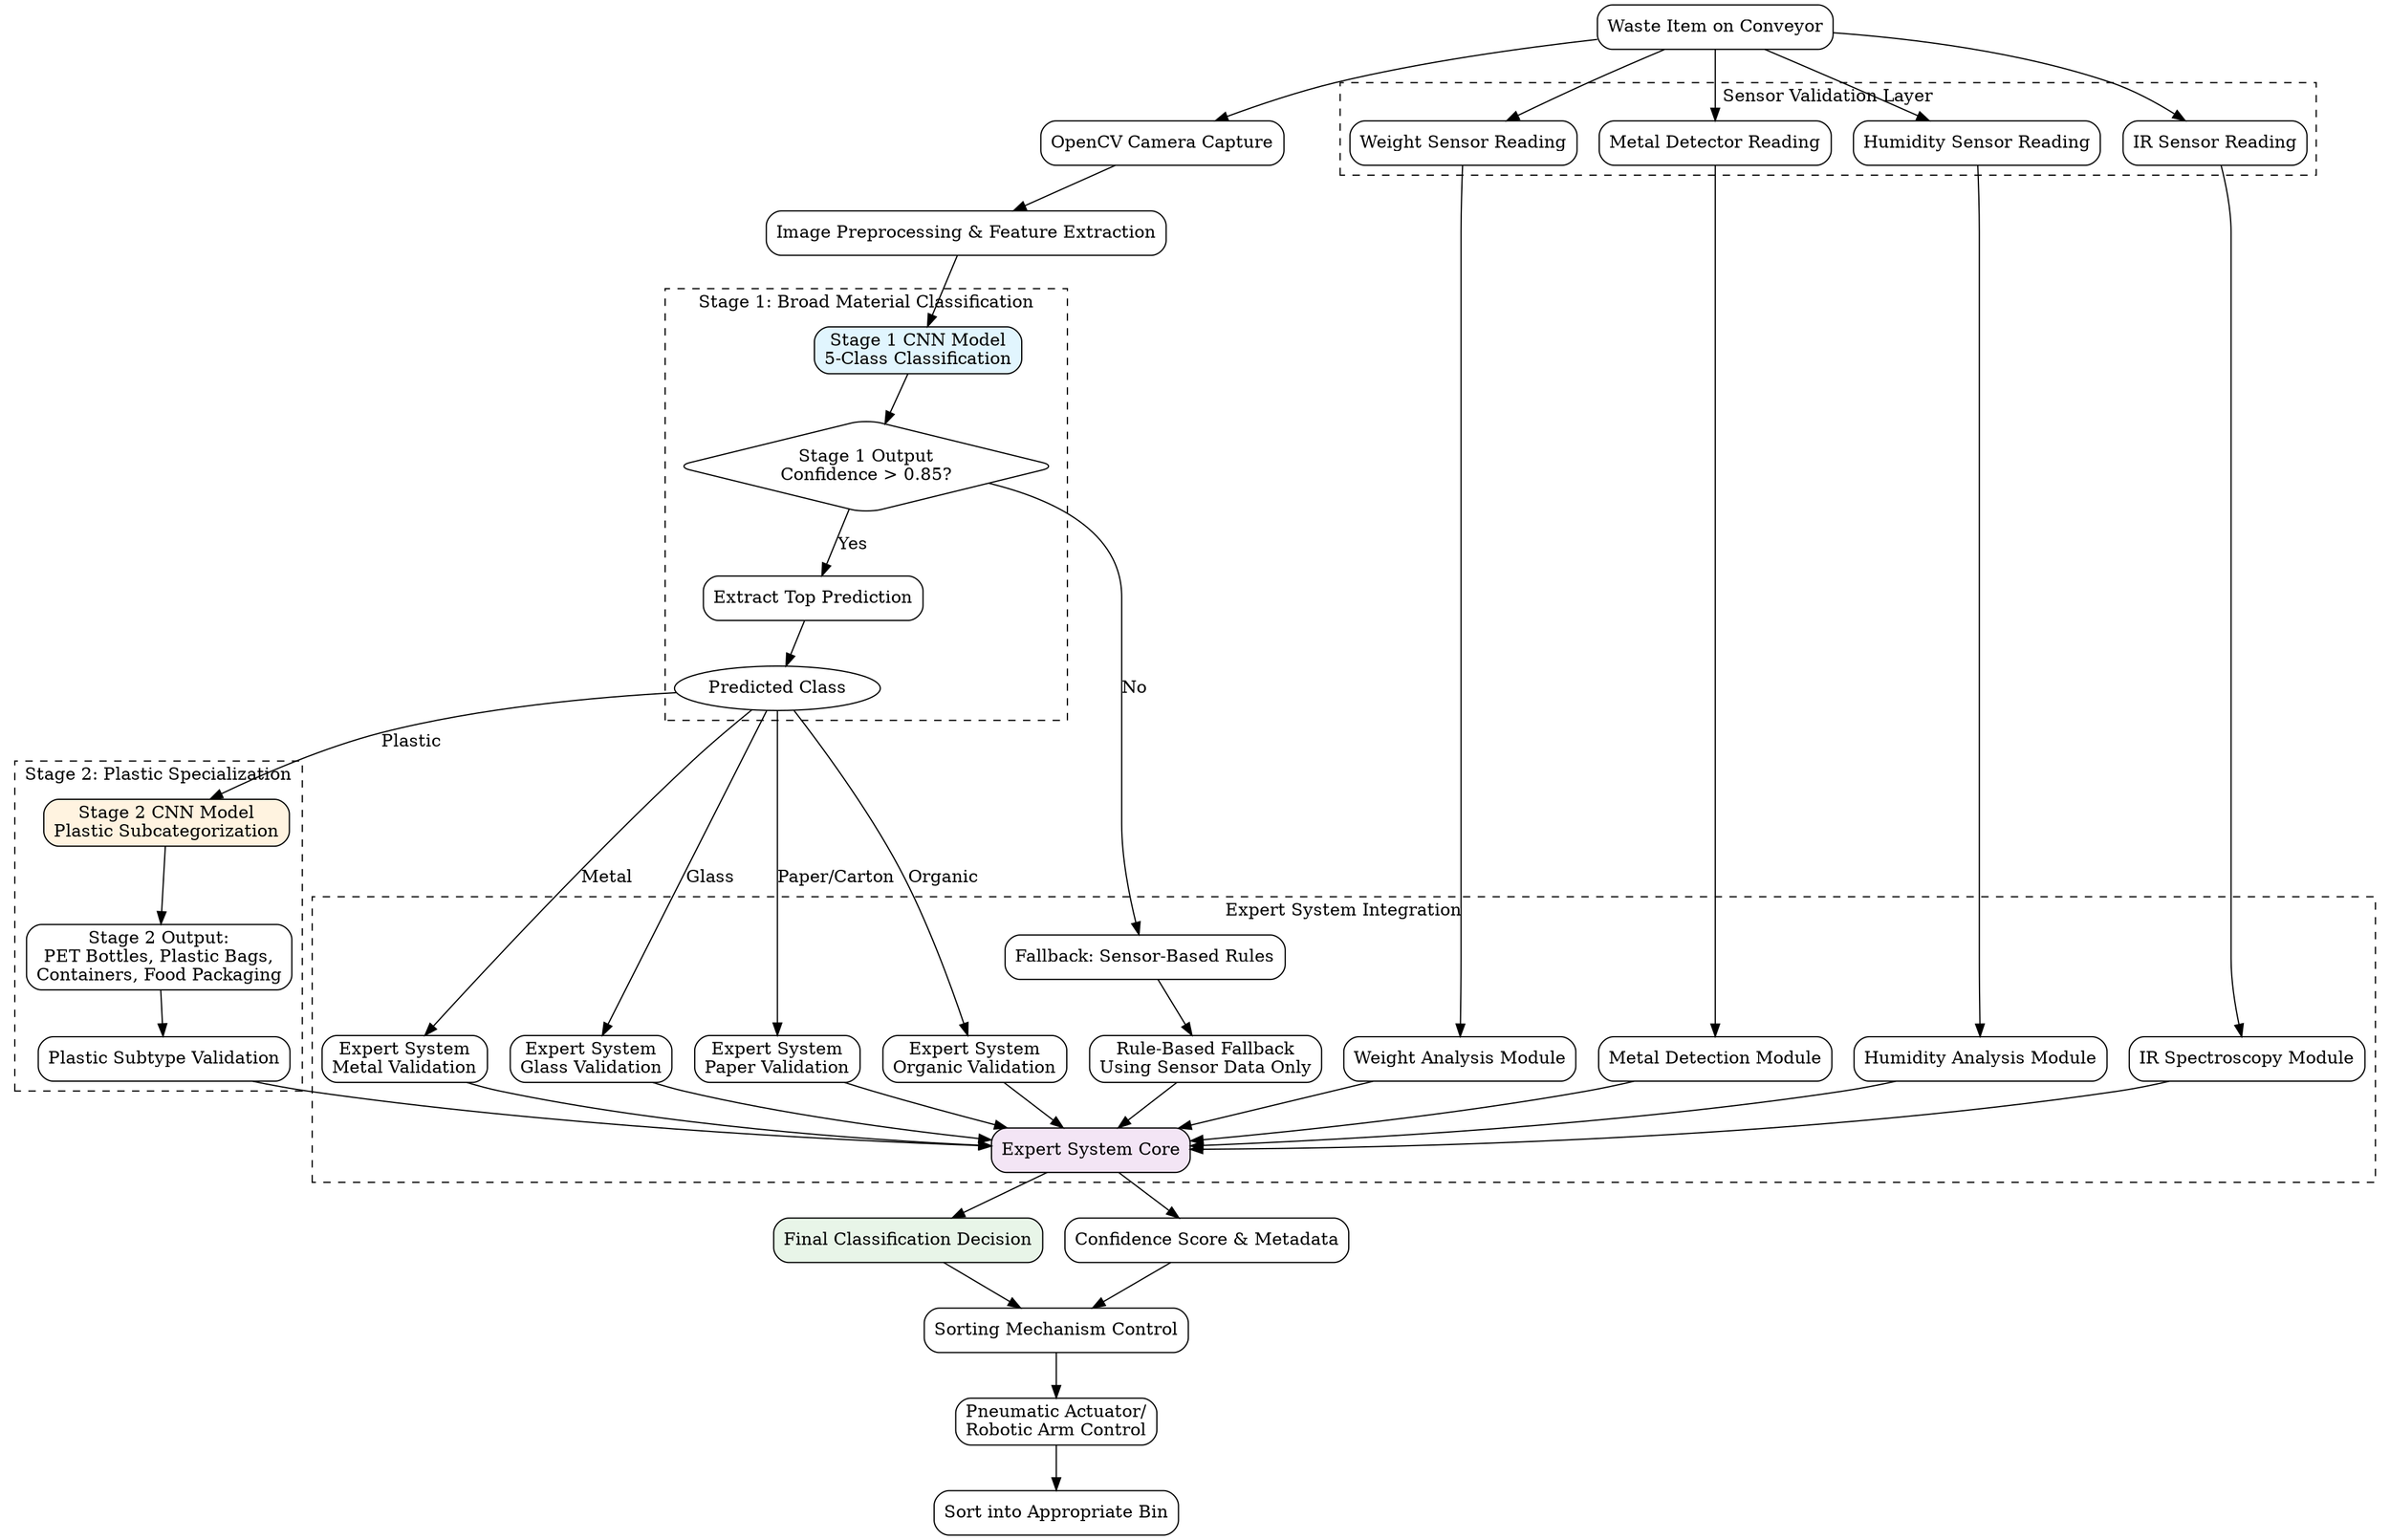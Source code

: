 digraph G {
    rankdir=TB;
    node [shape=box, style=rounded];

    // Node Definitions
    A [label="Waste Item on Conveyor"];
    B [label="OpenCV Camera Capture"];
    C [label="Weight Sensor Reading"];
    D [label="Metal Detector Reading"];
    E [label="Humidity Sensor Reading"];
    F [label="IR Sensor Reading"];
    
    G [label="Image Preprocessing & Feature Extraction"];
    H [label="Stage 1 CNN Model\n5-Class Classification", style="filled, rounded", fillcolor="#e1f5fe"];
    I [label="Stage 1 Output\nConfidence > 0.85?", shape=diamond];
    J [label="Extract Top Prediction"];
    K [label="Fallback: Sensor-Based Rules"];
    
    L [label="Predicted Class", shape=ellipse];
    
    M [label="Stage 2 CNN Model\nPlastic Subcategorization", style="filled, rounded", fillcolor="#fff3e0"];
    N [label="Expert System\nMetal Validation"];
    O [label="Expert System\nGlass Validation"]; 
    P [label="Expert System\nPaper Validation"];
    Q [label="Expert System\nOrganic Validation"];
    
    R [label="Stage 2 Output:\nPET Bottles, Plastic Bags,\nContainers, Food Packaging"];
    
    S [label="Weight Analysis Module"];
    T [label="Metal Detection Module"];
    U [label="Humidity Analysis Module"];
    V [label="IR Spectroscopy Module"];
    
    W [label="Expert System Core", style="filled, rounded", fillcolor="#f3e5f5"];
    X [label="Plastic Subtype Validation"];
    Y [label="Rule-Based Fallback\nUsing Sensor Data Only"];
    
    Z [label="Final Classification Decision", style="filled, rounded", fillcolor="#e8f5e8"];
    AA [label="Sorting Mechanism Control"];
    BB [label="Confidence Score & Metadata"];
    
    CC [label="Pneumatic Actuator/\nRobotic Arm Control"];
    DD [label="Sort into Appropriate Bin"];

    // Subgraphs (Clusters)
    subgraph "cluster_stage1" {
        label="Stage 1: Broad Material Classification";
        style=dashed;
        H; I; J; L;
    }
    
    subgraph "cluster_stage2" {
        label="Stage 2: Plastic Specialization";
        style=dashed;
        M; R; X;
    }
    
    subgraph "cluster_expert" {
        label="Expert System Integration";
        style=dashed;
        W; N; O; P; Q; K; Y; S; T; U; V;
    }
    
    subgraph "cluster_sensors" {
        label="Sensor Validation Layer";
        style=dashed;
        C; D; E; F;
    }

    // Edge Definitions
    A -> {B, C, D, E, F};
    B -> G;
    G -> H;
    H -> I;
    I -> J [label="Yes"];
    I -> K [label="No"];
    J -> L;
    
    L -> M [label="Plastic"];
    L -> N [label="Metal"];
    L -> O [label="Glass"];
    L -> P [label="Paper/Carton"];
    L -> Q [label="Organic"];
    
    M -> R;
    
    C -> S;
    D -> T;
    E -> U;
    F -> V;
    
    {S, T, U, V, N, O, P, Q} -> W;
    
    R -> X -> W;
    K -> Y -> W;
    
    W -> Z;
    W -> BB;
    Z -> AA;
    BB -> AA;
    
    AA -> CC -> DD;
}
